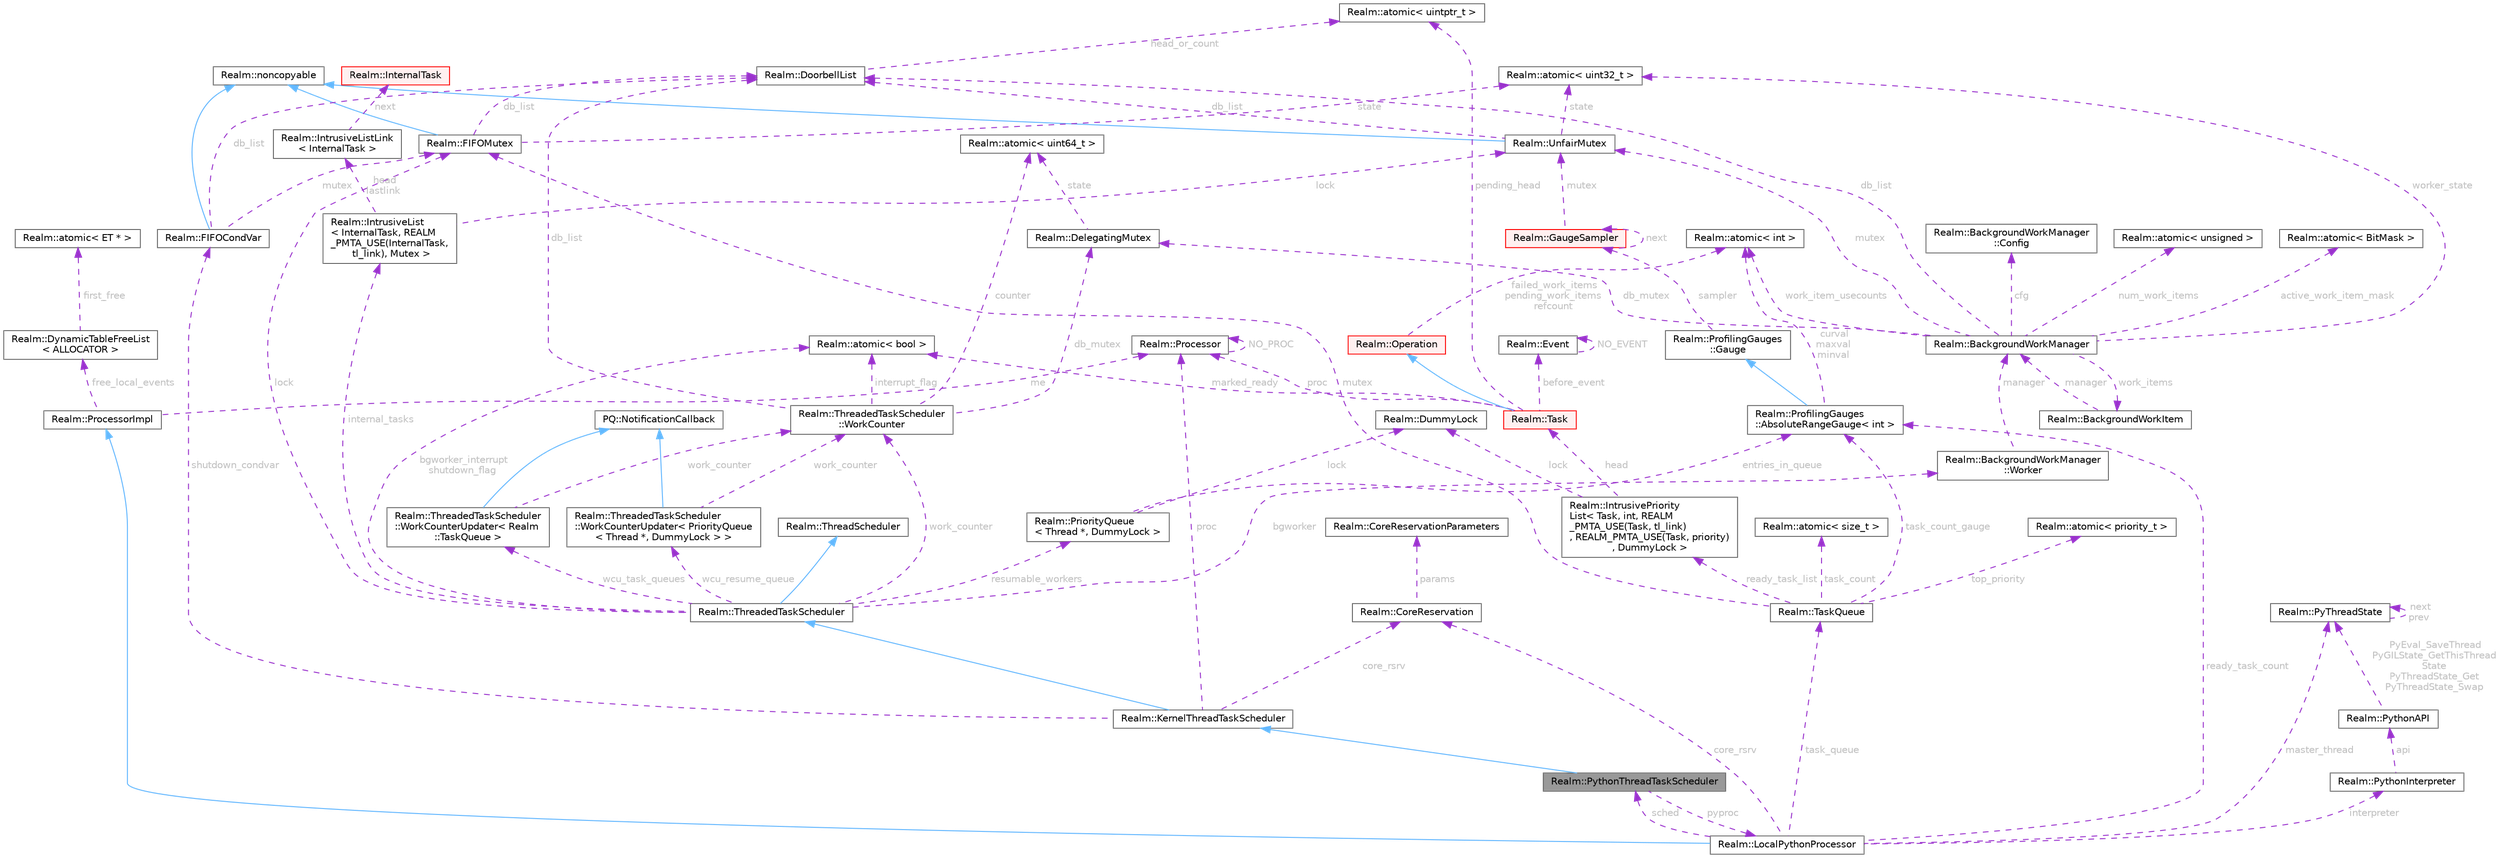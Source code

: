 digraph "Realm::PythonThreadTaskScheduler"
{
 // LATEX_PDF_SIZE
  bgcolor="transparent";
  edge [fontname=Helvetica,fontsize=10,labelfontname=Helvetica,labelfontsize=10];
  node [fontname=Helvetica,fontsize=10,shape=box,height=0.2,width=0.4];
  Node1 [id="Node000001",label="Realm::PythonThreadTaskScheduler",height=0.2,width=0.4,color="gray40", fillcolor="grey60", style="filled", fontcolor="black",tooltip=" "];
  Node2 -> Node1 [id="edge1_Node000001_Node000002",dir="back",color="steelblue1",style="solid",tooltip=" "];
  Node2 [id="Node000002",label="Realm::KernelThreadTaskScheduler",height=0.2,width=0.4,color="gray40", fillcolor="white", style="filled",URL="$classRealm_1_1KernelThreadTaskScheduler.html",tooltip=" "];
  Node3 -> Node2 [id="edge2_Node000002_Node000003",dir="back",color="steelblue1",style="solid",tooltip=" "];
  Node3 [id="Node000003",label="Realm::ThreadedTaskScheduler",height=0.2,width=0.4,color="gray40", fillcolor="white", style="filled",URL="$classRealm_1_1ThreadedTaskScheduler.html",tooltip=" "];
  Node4 -> Node3 [id="edge3_Node000003_Node000004",dir="back",color="steelblue1",style="solid",tooltip=" "];
  Node4 [id="Node000004",label="Realm::ThreadScheduler",height=0.2,width=0.4,color="gray40", fillcolor="white", style="filled",URL="$classRealm_1_1ThreadScheduler.html",tooltip=" "];
  Node5 -> Node3 [id="edge4_Node000003_Node000005",dir="back",color="darkorchid3",style="dashed",tooltip=" ",label=" lock",fontcolor="grey" ];
  Node5 [id="Node000005",label="Realm::FIFOMutex",height=0.2,width=0.4,color="gray40", fillcolor="white", style="filled",URL="$classRealm_1_1FIFOMutex.html",tooltip=" "];
  Node6 -> Node5 [id="edge5_Node000005_Node000006",dir="back",color="steelblue1",style="solid",tooltip=" "];
  Node6 [id="Node000006",label="Realm::noncopyable",height=0.2,width=0.4,color="gray40", fillcolor="white", style="filled",URL="$classRealm_1_1noncopyable.html",tooltip=" "];
  Node7 -> Node5 [id="edge6_Node000005_Node000007",dir="back",color="darkorchid3",style="dashed",tooltip=" ",label=" state",fontcolor="grey" ];
  Node7 [id="Node000007",label="Realm::atomic\< uint32_t \>",height=0.2,width=0.4,color="gray40", fillcolor="white", style="filled",URL="$classRealm_1_1atomic.html",tooltip=" "];
  Node8 -> Node5 [id="edge7_Node000005_Node000008",dir="back",color="darkorchid3",style="dashed",tooltip=" ",label=" db_list",fontcolor="grey" ];
  Node8 [id="Node000008",label="Realm::DoorbellList",height=0.2,width=0.4,color="gray40", fillcolor="white", style="filled",URL="$classRealm_1_1DoorbellList.html",tooltip=" "];
  Node9 -> Node8 [id="edge8_Node000008_Node000009",dir="back",color="darkorchid3",style="dashed",tooltip=" ",label=" head_or_count",fontcolor="grey" ];
  Node9 [id="Node000009",label="Realm::atomic\< uintptr_t \>",height=0.2,width=0.4,color="gray40", fillcolor="white", style="filled",URL="$classRealm_1_1atomic.html",tooltip=" "];
  Node10 -> Node3 [id="edge9_Node000003_Node000010",dir="back",color="darkorchid3",style="dashed",tooltip=" ",label=" internal_tasks",fontcolor="grey" ];
  Node10 [id="Node000010",label="Realm::IntrusiveList\l\< InternalTask, REALM\l_PMTA_USE(InternalTask,\l tl_link), Mutex \>",height=0.2,width=0.4,color="gray40", fillcolor="white", style="filled",URL="$classRealm_1_1IntrusiveList.html",tooltip=" "];
  Node11 -> Node10 [id="edge10_Node000010_Node000011",dir="back",color="darkorchid3",style="dashed",tooltip=" ",label=" lock",fontcolor="grey" ];
  Node11 [id="Node000011",label="Realm::UnfairMutex",height=0.2,width=0.4,color="gray40", fillcolor="white", style="filled",URL="$classRealm_1_1UnfairMutex.html",tooltip=" "];
  Node6 -> Node11 [id="edge11_Node000011_Node000006",dir="back",color="steelblue1",style="solid",tooltip=" "];
  Node7 -> Node11 [id="edge12_Node000011_Node000007",dir="back",color="darkorchid3",style="dashed",tooltip=" ",label=" state",fontcolor="grey" ];
  Node8 -> Node11 [id="edge13_Node000011_Node000008",dir="back",color="darkorchid3",style="dashed",tooltip=" ",label=" db_list",fontcolor="grey" ];
  Node12 -> Node10 [id="edge14_Node000010_Node000012",dir="back",color="darkorchid3",style="dashed",tooltip=" ",label=" head\nlastlink",fontcolor="grey" ];
  Node12 [id="Node000012",label="Realm::IntrusiveListLink\l\< InternalTask \>",height=0.2,width=0.4,color="gray40", fillcolor="white", style="filled",URL="$structRealm_1_1IntrusiveListLink.html",tooltip=" "];
  Node13 -> Node12 [id="edge15_Node000012_Node000013",dir="back",color="darkorchid3",style="dashed",tooltip=" ",label=" next",fontcolor="grey" ];
  Node13 [id="Node000013",label="Realm::InternalTask",height=0.2,width=0.4,color="red", fillcolor="#FFF0F0", style="filled",URL="$classRealm_1_1InternalTask.html",tooltip=" "];
  Node15 -> Node3 [id="edge16_Node000003_Node000015",dir="back",color="darkorchid3",style="dashed",tooltip=" ",label=" resumable_workers",fontcolor="grey" ];
  Node15 [id="Node000015",label="Realm::PriorityQueue\l\< Thread *, DummyLock \>",height=0.2,width=0.4,color="gray40", fillcolor="white", style="filled",URL="$classRealm_1_1PriorityQueue.html",tooltip=" "];
  Node16 -> Node15 [id="edge17_Node000015_Node000016",dir="back",color="darkorchid3",style="dashed",tooltip=" ",label=" lock",fontcolor="grey" ];
  Node16 [id="Node000016",label="Realm::DummyLock",height=0.2,width=0.4,color="gray40", fillcolor="white", style="filled",URL="$classRealm_1_1DummyLock.html",tooltip=" "];
  Node17 -> Node15 [id="edge18_Node000015_Node000017",dir="back",color="darkorchid3",style="dashed",tooltip=" ",label=" entries_in_queue",fontcolor="grey" ];
  Node17 [id="Node000017",label="Realm::ProfilingGauges\l::AbsoluteRangeGauge\< int \>",height=0.2,width=0.4,color="gray40", fillcolor="white", style="filled",URL="$classRealm_1_1ProfilingGauges_1_1AbsoluteRangeGauge.html",tooltip=" "];
  Node18 -> Node17 [id="edge19_Node000017_Node000018",dir="back",color="steelblue1",style="solid",tooltip=" "];
  Node18 [id="Node000018",label="Realm::ProfilingGauges\l::Gauge",height=0.2,width=0.4,color="gray40", fillcolor="white", style="filled",URL="$classRealm_1_1ProfilingGauges_1_1Gauge.html",tooltip=" "];
  Node19 -> Node18 [id="edge20_Node000018_Node000019",dir="back",color="darkorchid3",style="dashed",tooltip=" ",label=" sampler",fontcolor="grey" ];
  Node19 [id="Node000019",label="Realm::GaugeSampler",height=0.2,width=0.4,color="red", fillcolor="#FFF0F0", style="filled",URL="$classRealm_1_1GaugeSampler.html",tooltip=" "];
  Node11 -> Node19 [id="edge21_Node000019_Node000011",dir="back",color="darkorchid3",style="dashed",tooltip=" ",label=" mutex",fontcolor="grey" ];
  Node19 -> Node19 [id="edge22_Node000019_Node000019",dir="back",color="darkorchid3",style="dashed",tooltip=" ",label=" next",fontcolor="grey" ];
  Node21 -> Node17 [id="edge23_Node000017_Node000021",dir="back",color="darkorchid3",style="dashed",tooltip=" ",label=" curval\nmaxval\nminval",fontcolor="grey" ];
  Node21 [id="Node000021",label="Realm::atomic\< int \>",height=0.2,width=0.4,color="gray40", fillcolor="white", style="filled",URL="$classRealm_1_1atomic.html",tooltip=" "];
  Node69 -> Node3 [id="edge24_Node000003_Node000069",dir="back",color="darkorchid3",style="dashed",tooltip=" ",label=" bgworker_interrupt\nshutdown_flag",fontcolor="grey" ];
  Node69 [id="Node000069",label="Realm::atomic\< bool \>",height=0.2,width=0.4,color="gray40", fillcolor="white", style="filled",URL="$classRealm_1_1atomic.html",tooltip=" "];
  Node70 -> Node3 [id="edge25_Node000003_Node000070",dir="back",color="darkorchid3",style="dashed",tooltip=" ",label=" work_counter",fontcolor="grey" ];
  Node70 [id="Node000070",label="Realm::ThreadedTaskScheduler\l::WorkCounter",height=0.2,width=0.4,color="gray40", fillcolor="white", style="filled",URL="$classRealm_1_1ThreadedTaskScheduler_1_1WorkCounter.html",tooltip=" "];
  Node50 -> Node70 [id="edge26_Node000070_Node000050",dir="back",color="darkorchid3",style="dashed",tooltip=" ",label=" counter",fontcolor="grey" ];
  Node50 [id="Node000050",label="Realm::atomic\< uint64_t \>",height=0.2,width=0.4,color="gray40", fillcolor="white", style="filled",URL="$classRealm_1_1atomic.html",tooltip=" "];
  Node69 -> Node70 [id="edge27_Node000070_Node000069",dir="back",color="darkorchid3",style="dashed",tooltip=" ",label=" interrupt_flag",fontcolor="grey" ];
  Node49 -> Node70 [id="edge28_Node000070_Node000049",dir="back",color="darkorchid3",style="dashed",tooltip=" ",label=" db_mutex",fontcolor="grey" ];
  Node49 [id="Node000049",label="Realm::DelegatingMutex",height=0.2,width=0.4,color="gray40", fillcolor="white", style="filled",URL="$classRealm_1_1DelegatingMutex.html",tooltip=" "];
  Node50 -> Node49 [id="edge29_Node000049_Node000050",dir="back",color="darkorchid3",style="dashed",tooltip=" ",label=" state",fontcolor="grey" ];
  Node8 -> Node70 [id="edge30_Node000070_Node000008",dir="back",color="darkorchid3",style="dashed",tooltip=" ",label=" db_list",fontcolor="grey" ];
  Node71 -> Node3 [id="edge31_Node000003_Node000071",dir="back",color="darkorchid3",style="dashed",tooltip=" ",label=" wcu_task_queues",fontcolor="grey" ];
  Node71 [id="Node000071",label="Realm::ThreadedTaskScheduler\l::WorkCounterUpdater\< Realm\l::TaskQueue \>",height=0.2,width=0.4,color="gray40", fillcolor="white", style="filled",URL="$classRealm_1_1ThreadedTaskScheduler_1_1WorkCounterUpdater.html",tooltip=" "];
  Node72 -> Node71 [id="edge32_Node000071_Node000072",dir="back",color="steelblue1",style="solid",tooltip=" "];
  Node72 [id="Node000072",label="PQ::NotificationCallback",height=0.2,width=0.4,color="gray40", fillcolor="white", style="filled",tooltip=" "];
  Node70 -> Node71 [id="edge33_Node000071_Node000070",dir="back",color="darkorchid3",style="dashed",tooltip=" ",label=" work_counter",fontcolor="grey" ];
  Node73 -> Node3 [id="edge34_Node000003_Node000073",dir="back",color="darkorchid3",style="dashed",tooltip=" ",label=" wcu_resume_queue",fontcolor="grey" ];
  Node73 [id="Node000073",label="Realm::ThreadedTaskScheduler\l::WorkCounterUpdater\< PriorityQueue\l\< Thread *, DummyLock \> \>",height=0.2,width=0.4,color="gray40", fillcolor="white", style="filled",URL="$classRealm_1_1ThreadedTaskScheduler_1_1WorkCounterUpdater.html",tooltip=" "];
  Node72 -> Node73 [id="edge35_Node000073_Node000072",dir="back",color="steelblue1",style="solid",tooltip=" "];
  Node70 -> Node73 [id="edge36_Node000073_Node000070",dir="back",color="darkorchid3",style="dashed",tooltip=" ",label=" work_counter",fontcolor="grey" ];
  Node74 -> Node3 [id="edge37_Node000003_Node000074",dir="back",color="darkorchid3",style="dashed",tooltip=" ",label=" bgworker",fontcolor="grey" ];
  Node74 [id="Node000074",label="Realm::BackgroundWorkManager\l::Worker",height=0.2,width=0.4,color="gray40", fillcolor="white", style="filled",URL="$classRealm_1_1BackgroundWorkManager_1_1Worker.html",tooltip=" "];
  Node45 -> Node74 [id="edge38_Node000074_Node000045",dir="back",color="darkorchid3",style="dashed",tooltip=" ",label=" manager",fontcolor="grey" ];
  Node45 [id="Node000045",label="Realm::BackgroundWorkManager",height=0.2,width=0.4,color="gray40", fillcolor="white", style="filled",URL="$classRealm_1_1BackgroundWorkManager.html",tooltip=" "];
  Node46 -> Node45 [id="edge39_Node000045_Node000046",dir="back",color="darkorchid3",style="dashed",tooltip=" ",label=" cfg",fontcolor="grey" ];
  Node46 [id="Node000046",label="Realm::BackgroundWorkManager\l::Config",height=0.2,width=0.4,color="gray40", fillcolor="white", style="filled",URL="$structRealm_1_1BackgroundWorkManager_1_1Config.html",tooltip=" "];
  Node11 -> Node45 [id="edge40_Node000045_Node000011",dir="back",color="darkorchid3",style="dashed",tooltip=" ",label=" mutex",fontcolor="grey" ];
  Node47 -> Node45 [id="edge41_Node000045_Node000047",dir="back",color="darkorchid3",style="dashed",tooltip=" ",label=" num_work_items",fontcolor="grey" ];
  Node47 [id="Node000047",label="Realm::atomic\< unsigned \>",height=0.2,width=0.4,color="gray40", fillcolor="white", style="filled",URL="$classRealm_1_1atomic.html",tooltip=" "];
  Node48 -> Node45 [id="edge42_Node000045_Node000048",dir="back",color="darkorchid3",style="dashed",tooltip=" ",label=" active_work_item_mask",fontcolor="grey" ];
  Node48 [id="Node000048",label="Realm::atomic\< BitMask \>",height=0.2,width=0.4,color="gray40", fillcolor="white", style="filled",URL="$classRealm_1_1atomic.html",tooltip=" "];
  Node21 -> Node45 [id="edge43_Node000045_Node000021",dir="back",color="darkorchid3",style="dashed",tooltip=" ",label=" work_item_usecounts",fontcolor="grey" ];
  Node44 -> Node45 [id="edge44_Node000045_Node000044",dir="back",color="darkorchid3",style="dashed",tooltip=" ",label=" work_items",fontcolor="grey" ];
  Node44 [id="Node000044",label="Realm::BackgroundWorkItem",height=0.2,width=0.4,color="gray40", fillcolor="white", style="filled",URL="$classRealm_1_1BackgroundWorkItem.html",tooltip=" "];
  Node45 -> Node44 [id="edge45_Node000044_Node000045",dir="back",color="darkorchid3",style="dashed",tooltip=" ",label=" manager",fontcolor="grey" ];
  Node7 -> Node45 [id="edge46_Node000045_Node000007",dir="back",color="darkorchid3",style="dashed",tooltip=" ",label=" worker_state",fontcolor="grey" ];
  Node49 -> Node45 [id="edge47_Node000045_Node000049",dir="back",color="darkorchid3",style="dashed",tooltip=" ",label=" db_mutex",fontcolor="grey" ];
  Node8 -> Node45 [id="edge48_Node000045_Node000008",dir="back",color="darkorchid3",style="dashed",tooltip=" ",label=" db_list",fontcolor="grey" ];
  Node35 -> Node2 [id="edge49_Node000002_Node000035",dir="back",color="darkorchid3",style="dashed",tooltip=" ",label=" proc",fontcolor="grey" ];
  Node35 [id="Node000035",label="Realm::Processor",height=0.2,width=0.4,color="gray40", fillcolor="white", style="filled",URL="$classRealm_1_1Processor.html",tooltip=" "];
  Node35 -> Node35 [id="edge50_Node000035_Node000035",dir="back",color="darkorchid3",style="dashed",tooltip=" ",label=" NO_PROC",fontcolor="grey" ];
  Node23 -> Node2 [id="edge51_Node000002_Node000023",dir="back",color="darkorchid3",style="dashed",tooltip=" ",label=" core_rsrv",fontcolor="grey" ];
  Node23 [id="Node000023",label="Realm::CoreReservation",height=0.2,width=0.4,color="gray40", fillcolor="white", style="filled",URL="$classRealm_1_1CoreReservation.html",tooltip=" "];
  Node24 -> Node23 [id="edge52_Node000023_Node000024",dir="back",color="darkorchid3",style="dashed",tooltip=" ",label=" params",fontcolor="grey" ];
  Node24 [id="Node000024",label="Realm::CoreReservationParameters",height=0.2,width=0.4,color="gray40", fillcolor="white", style="filled",URL="$classRealm_1_1CoreReservationParameters.html",tooltip=" "];
  Node75 -> Node2 [id="edge53_Node000002_Node000075",dir="back",color="darkorchid3",style="dashed",tooltip=" ",label=" shutdown_condvar",fontcolor="grey" ];
  Node75 [id="Node000075",label="Realm::FIFOCondVar",height=0.2,width=0.4,color="gray40", fillcolor="white", style="filled",URL="$classRealm_1_1FIFOCondVar.html",tooltip=" "];
  Node6 -> Node75 [id="edge54_Node000075_Node000006",dir="back",color="steelblue1",style="solid",tooltip=" "];
  Node5 -> Node75 [id="edge55_Node000075_Node000005",dir="back",color="darkorchid3",style="dashed",tooltip=" ",label=" mutex",fontcolor="grey" ];
  Node8 -> Node75 [id="edge56_Node000075_Node000008",dir="back",color="darkorchid3",style="dashed",tooltip=" ",label=" db_list",fontcolor="grey" ];
  Node76 -> Node1 [id="edge57_Node000001_Node000076",dir="back",color="darkorchid3",style="dashed",tooltip=" ",label=" pyproc",fontcolor="grey" ];
  Node76 [id="Node000076",label="Realm::LocalPythonProcessor",height=0.2,width=0.4,color="gray40", fillcolor="white", style="filled",URL="$classRealm_1_1LocalPythonProcessor.html",tooltip=" "];
  Node32 -> Node76 [id="edge58_Node000076_Node000032",dir="back",color="steelblue1",style="solid",tooltip=" "];
  Node32 [id="Node000032",label="Realm::ProcessorImpl",height=0.2,width=0.4,color="gray40", fillcolor="white", style="filled",URL="$classRealm_1_1ProcessorImpl.html",tooltip=" "];
  Node33 -> Node32 [id="edge59_Node000032_Node000033",dir="back",color="darkorchid3",style="dashed",tooltip=" ",label=" free_local_events",fontcolor="grey" ];
  Node33 [id="Node000033",label="Realm::DynamicTableFreeList\l\< ALLOCATOR \>",height=0.2,width=0.4,color="gray40", fillcolor="white", style="filled",URL="$classRealm_1_1DynamicTableFreeList.html",tooltip=" "];
  Node34 -> Node33 [id="edge60_Node000033_Node000034",dir="back",color="darkorchid3",style="dashed",tooltip=" ",label=" first_free",fontcolor="grey" ];
  Node34 [id="Node000034",label="Realm::atomic\< ET * \>",height=0.2,width=0.4,color="gray40", fillcolor="white", style="filled",URL="$classRealm_1_1atomic.html",tooltip=" "];
  Node35 -> Node32 [id="edge61_Node000032_Node000035",dir="back",color="darkorchid3",style="dashed",tooltip=" ",label=" me",fontcolor="grey" ];
  Node23 -> Node76 [id="edge62_Node000076_Node000023",dir="back",color="darkorchid3",style="dashed",tooltip=" ",label=" core_rsrv",fontcolor="grey" ];
  Node1 -> Node76 [id="edge63_Node000076_Node000001",dir="back",color="darkorchid3",style="dashed",tooltip=" ",label=" sched",fontcolor="grey" ];
  Node77 -> Node76 [id="edge64_Node000076_Node000077",dir="back",color="darkorchid3",style="dashed",tooltip=" ",label=" interpreter",fontcolor="grey" ];
  Node77 [id="Node000077",label="Realm::PythonInterpreter",height=0.2,width=0.4,color="gray40", fillcolor="white", style="filled",URL="$classRealm_1_1PythonInterpreter.html",tooltip=" "];
  Node78 -> Node77 [id="edge65_Node000077_Node000078",dir="back",color="darkorchid3",style="dashed",tooltip=" ",label=" api",fontcolor="grey" ];
  Node78 [id="Node000078",label="Realm::PythonAPI",height=0.2,width=0.4,color="gray40", fillcolor="white", style="filled",URL="$classRealm_1_1PythonAPI.html",tooltip=" "];
  Node79 -> Node78 [id="edge66_Node000078_Node000079",dir="back",color="darkorchid3",style="dashed",tooltip=" ",label=" PyEval_SaveThread\nPyGILState_GetThisThread\lState\nPyThreadState_Get\nPyThreadState_Swap",fontcolor="grey" ];
  Node79 [id="Node000079",label="Realm::PyThreadState",height=0.2,width=0.4,color="gray40", fillcolor="white", style="filled",URL="$structRealm_1_1PyThreadState.html",tooltip=" "];
  Node79 -> Node79 [id="edge67_Node000079_Node000079",dir="back",color="darkorchid3",style="dashed",tooltip=" ",label=" next\nprev",fontcolor="grey" ];
  Node79 -> Node76 [id="edge68_Node000076_Node000079",dir="back",color="darkorchid3",style="dashed",tooltip=" ",label=" master_thread",fontcolor="grey" ];
  Node80 -> Node76 [id="edge69_Node000076_Node000080",dir="back",color="darkorchid3",style="dashed",tooltip=" ",label=" task_queue",fontcolor="grey" ];
  Node80 [id="Node000080",label="Realm::TaskQueue",height=0.2,width=0.4,color="gray40", fillcolor="white", style="filled",URL="$classRealm_1_1TaskQueue.html",tooltip=" "];
  Node81 -> Node80 [id="edge70_Node000080_Node000081",dir="back",color="darkorchid3",style="dashed",tooltip=" ",label=" top_priority",fontcolor="grey" ];
  Node81 [id="Node000081",label="Realm::atomic\< priority_t \>",height=0.2,width=0.4,color="gray40", fillcolor="white", style="filled",URL="$classRealm_1_1atomic.html",tooltip=" "];
  Node82 -> Node80 [id="edge71_Node000080_Node000082",dir="back",color="darkorchid3",style="dashed",tooltip=" ",label=" task_count",fontcolor="grey" ];
  Node82 [id="Node000082",label="Realm::atomic\< size_t \>",height=0.2,width=0.4,color="gray40", fillcolor="white", style="filled",URL="$classRealm_1_1atomic.html",tooltip=" "];
  Node5 -> Node80 [id="edge72_Node000080_Node000005",dir="back",color="darkorchid3",style="dashed",tooltip=" ",label=" mutex",fontcolor="grey" ];
  Node83 -> Node80 [id="edge73_Node000080_Node000083",dir="back",color="darkorchid3",style="dashed",tooltip=" ",label=" ready_task_list",fontcolor="grey" ];
  Node83 [id="Node000083",label="Realm::IntrusivePriority\lList\< Task, int, REALM\l_PMTA_USE(Task, tl_link)\l, REALM_PMTA_USE(Task, priority)\l, DummyLock \>",height=0.2,width=0.4,color="gray40", fillcolor="white", style="filled",URL="$classRealm_1_1IntrusivePriorityList.html",tooltip=" "];
  Node16 -> Node83 [id="edge74_Node000083_Node000016",dir="back",color="darkorchid3",style="dashed",tooltip=" ",label=" lock",fontcolor="grey" ];
  Node84 -> Node83 [id="edge75_Node000083_Node000084",dir="back",color="darkorchid3",style="dashed",tooltip=" ",label=" head",fontcolor="grey" ];
  Node84 [id="Node000084",label="Realm::Task",height=0.2,width=0.4,color="red", fillcolor="#FFF0F0", style="filled",URL="$classRealm_1_1Task.html",tooltip=" "];
  Node27 -> Node84 [id="edge76_Node000084_Node000027",dir="back",color="steelblue1",style="solid",tooltip=" "];
  Node27 [id="Node000027",label="Realm::Operation",height=0.2,width=0.4,color="red", fillcolor="#FFF0F0", style="filled",URL="$classRealm_1_1Operation.html",tooltip=" "];
  Node21 -> Node27 [id="edge77_Node000027_Node000021",dir="back",color="darkorchid3",style="dashed",tooltip=" ",label=" failed_work_items\npending_work_items\nrefcount",fontcolor="grey" ];
  Node35 -> Node84 [id="edge78_Node000084_Node000035",dir="back",color="darkorchid3",style="dashed",tooltip=" ",label=" proc",fontcolor="grey" ];
  Node85 -> Node84 [id="edge79_Node000084_Node000085",dir="back",color="darkorchid3",style="dashed",tooltip=" ",label=" before_event",fontcolor="grey" ];
  Node85 [id="Node000085",label="Realm::Event",height=0.2,width=0.4,color="gray40", fillcolor="white", style="filled",URL="$classRealm_1_1Event.html",tooltip=" "];
  Node85 -> Node85 [id="edge80_Node000085_Node000085",dir="back",color="darkorchid3",style="dashed",tooltip=" ",label=" NO_EVENT",fontcolor="grey" ];
  Node69 -> Node84 [id="edge81_Node000084_Node000069",dir="back",color="darkorchid3",style="dashed",tooltip=" ",label=" marked_ready",fontcolor="grey" ];
  Node9 -> Node84 [id="edge82_Node000084_Node000009",dir="back",color="darkorchid3",style="dashed",tooltip=" ",label=" pending_head",fontcolor="grey" ];
  Node17 -> Node80 [id="edge83_Node000080_Node000017",dir="back",color="darkorchid3",style="dashed",tooltip=" ",label=" task_count_gauge",fontcolor="grey" ];
  Node17 -> Node76 [id="edge84_Node000076_Node000017",dir="back",color="darkorchid3",style="dashed",tooltip=" ",label=" ready_task_count",fontcolor="grey" ];
}
